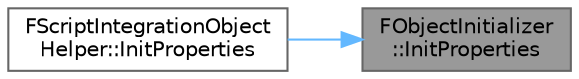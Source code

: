 digraph "FObjectInitializer::InitProperties"
{
 // INTERACTIVE_SVG=YES
 // LATEX_PDF_SIZE
  bgcolor="transparent";
  edge [fontname=Helvetica,fontsize=10,labelfontname=Helvetica,labelfontsize=10];
  node [fontname=Helvetica,fontsize=10,shape=box,height=0.2,width=0.4];
  rankdir="RL";
  Node1 [id="Node000001",label="FObjectInitializer\l::InitProperties",height=0.2,width=0.4,color="gray40", fillcolor="grey60", style="filled", fontcolor="black",tooltip="Binary initialize object properties to zero or defaults."];
  Node1 -> Node2 [id="edge1_Node000001_Node000002",dir="back",color="steelblue1",style="solid",tooltip=" "];
  Node2 [id="Node000002",label="FScriptIntegrationObject\lHelper::InitProperties",height=0.2,width=0.4,color="grey40", fillcolor="white", style="filled",URL="$dc/ddb/classFScriptIntegrationObjectHelper.html#a1aff36c3cec7d12d6f37a88e5b240240",tooltip="Binary initialize object properties to zero or defaults."];
}
